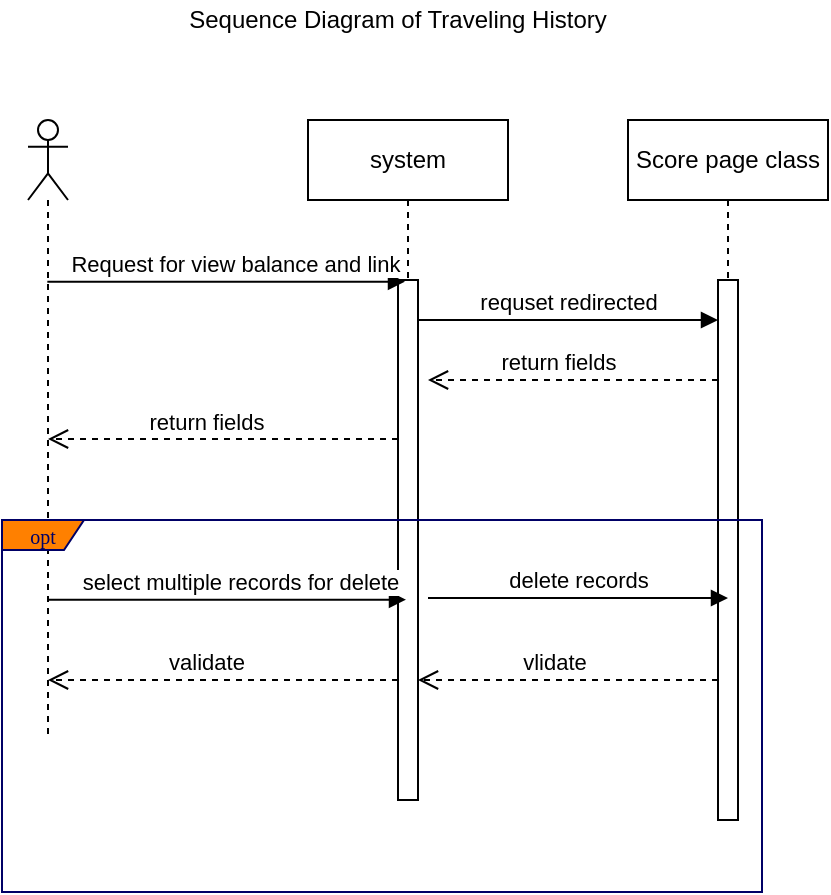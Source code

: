 <mxfile version="10.6.8" type="github"><diagram id="zZAYQTJ-1Kcz4I5sPW34" name="Page-1"><mxGraphModel dx="530" dy="636" grid="1" gridSize="10" guides="1" tooltips="1" connect="1" arrows="1" fold="1" page="1" pageScale="1" pageWidth="291" pageHeight="413" math="0" shadow="0"><root><mxCell id="0"/><mxCell id="1" parent="0"/><mxCell id="IkpZZ-KekhIHmOGYuAis-2" value="" style="shape=umlLifeline;participant=umlActor;perimeter=lifelinePerimeter;whiteSpace=wrap;html=1;container=1;collapsible=0;recursiveResize=0;verticalAlign=top;spacingTop=36;labelBackgroundColor=#ffffff;outlineConnect=0;" vertex="1" parent="1"><mxGeometry x="405" y="120" width="20" height="310" as="geometry"/></mxCell><mxCell id="IkpZZ-KekhIHmOGYuAis-3" value="system" style="shape=umlLifeline;perimeter=lifelinePerimeter;whiteSpace=wrap;html=1;container=1;collapsible=0;recursiveResize=0;outlineConnect=0;" vertex="1" parent="1"><mxGeometry x="545" y="120" width="100" height="340" as="geometry"/></mxCell><mxCell id="IkpZZ-KekhIHmOGYuAis-4" value="" style="html=1;points=[];perimeter=orthogonalPerimeter;" vertex="1" parent="IkpZZ-KekhIHmOGYuAis-3"><mxGeometry x="45" y="80" width="10" height="260" as="geometry"/></mxCell><mxCell id="IkpZZ-KekhIHmOGYuAis-5" value="Sequence Diagram of Traveling History" style="text;html=1;strokeColor=none;fillColor=none;align=center;verticalAlign=middle;whiteSpace=wrap;rounded=0;" vertex="1" parent="1"><mxGeometry x="425" y="60" width="330" height="20" as="geometry"/></mxCell><mxCell id="IkpZZ-KekhIHmOGYuAis-6" value="Request for view balance and link&amp;nbsp;" style="html=1;verticalAlign=bottom;endArrow=block;entryX=0.333;entryY=0.254;entryDx=0;entryDy=0;entryPerimeter=0;" edge="1" parent="1"><mxGeometry x="0.066" width="80" relative="1" as="geometry"><mxPoint x="414.667" y="200.833" as="sourcePoint"/><mxPoint x="593.5" y="200.833" as="targetPoint"/><mxPoint as="offset"/></mxGeometry></mxCell><mxCell id="IkpZZ-KekhIHmOGYuAis-7" value="Score page class" style="shape=umlLifeline;perimeter=lifelinePerimeter;whiteSpace=wrap;html=1;container=1;collapsible=0;recursiveResize=0;outlineConnect=0;" vertex="1" parent="1"><mxGeometry x="705" y="120" width="100" height="350" as="geometry"/></mxCell><mxCell id="IkpZZ-KekhIHmOGYuAis-8" value="" style="html=1;points=[];perimeter=orthogonalPerimeter;" vertex="1" parent="IkpZZ-KekhIHmOGYuAis-7"><mxGeometry x="45" y="80" width="10" height="270" as="geometry"/></mxCell><mxCell id="IkpZZ-KekhIHmOGYuAis-9" value="requset redirected" style="html=1;verticalAlign=bottom;endArrow=block;" edge="1" parent="1"><mxGeometry relative="1" as="geometry"><mxPoint x="600" y="220" as="sourcePoint"/><mxPoint x="750" y="220" as="targetPoint"/></mxGeometry></mxCell><mxCell id="IkpZZ-KekhIHmOGYuAis-10" value="return fields" style="html=1;verticalAlign=bottom;endArrow=open;dashed=1;endSize=8;" edge="1" parent="1"><mxGeometry x="0.103" relative="1" as="geometry"><mxPoint x="750" y="250" as="sourcePoint"/><mxPoint x="605" y="250" as="targetPoint"/><mxPoint as="offset"/></mxGeometry></mxCell><mxCell id="IkpZZ-KekhIHmOGYuAis-11" value="return fields" style="html=1;verticalAlign=bottom;endArrow=open;dashed=1;endSize=8;" edge="1" parent="1" target="IkpZZ-KekhIHmOGYuAis-2"><mxGeometry x="0.103" relative="1" as="geometry"><mxPoint x="590" y="279.5" as="sourcePoint"/><mxPoint x="445" y="279.5" as="targetPoint"/><mxPoint as="offset"/></mxGeometry></mxCell><mxCell id="IkpZZ-KekhIHmOGYuAis-12" value="select multiple records for delete" style="html=1;verticalAlign=bottom;endArrow=block;entryX=0.333;entryY=0.254;entryDx=0;entryDy=0;entryPerimeter=0;" edge="1" parent="1"><mxGeometry x="0.066" width="80" relative="1" as="geometry"><mxPoint x="415.167" y="359.833" as="sourcePoint"/><mxPoint x="594" y="359.833" as="targetPoint"/><mxPoint as="offset"/></mxGeometry></mxCell><mxCell id="IkpZZ-KekhIHmOGYuAis-13" value="delete records" style="html=1;verticalAlign=bottom;endArrow=block;" edge="1" parent="1"><mxGeometry relative="1" as="geometry"><mxPoint x="605" y="359" as="sourcePoint"/><mxPoint x="755" y="359" as="targetPoint"/></mxGeometry></mxCell><mxCell id="IkpZZ-KekhIHmOGYuAis-14" value="vlidate" style="html=1;verticalAlign=bottom;endArrow=open;dashed=1;endSize=8;" edge="1" parent="1"><mxGeometry x="0.103" relative="1" as="geometry"><mxPoint x="750" y="400" as="sourcePoint"/><mxPoint x="600" y="400" as="targetPoint"/><mxPoint as="offset"/></mxGeometry></mxCell><mxCell id="IkpZZ-KekhIHmOGYuAis-15" value="validate" style="html=1;verticalAlign=bottom;endArrow=open;dashed=1;endSize=8;" edge="1" parent="1" target="IkpZZ-KekhIHmOGYuAis-2"><mxGeometry x="0.103" relative="1" as="geometry"><mxPoint x="590" y="400" as="sourcePoint"/><mxPoint x="436" y="400" as="targetPoint"/><mxPoint as="offset"/></mxGeometry></mxCell><mxCell id="IkpZZ-KekhIHmOGYuAis-19" value="opt" style="shape=umlFrame;whiteSpace=wrap;html=1;strokeColor=#000066;fillColor=#FF8000;fontFamily=Tahoma;fontSize=10;fontColor=#000066;align=center;width=41;height=15;" vertex="1" parent="1"><mxGeometry x="392" y="320" width="380" height="186" as="geometry"/></mxCell></root></mxGraphModel></diagram></mxfile>